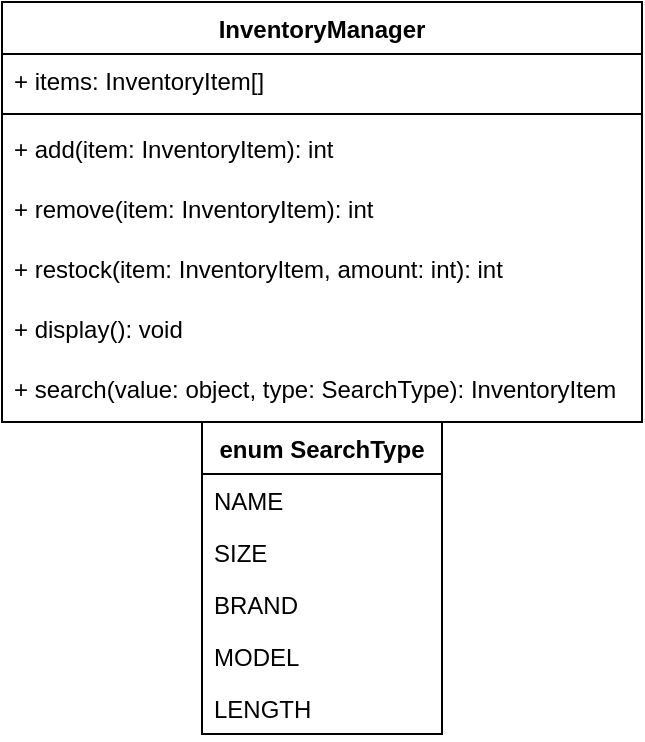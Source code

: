 <mxfile version="20.3.0" type="device"><diagram id="I2MgE4T2HLEvRAbVxoa3" name="Milestone"><mxGraphModel dx="926" dy="931" grid="1" gridSize="10" guides="1" tooltips="1" connect="1" arrows="1" fold="1" page="1" pageScale="1" pageWidth="850" pageHeight="1100" math="0" shadow="0"><root><mxCell id="0"/><mxCell id="1" parent="0"/><mxCell id="mdKIUPPyO5ctln4PsmIo-1" value="InventoryManager" style="swimlane;fontStyle=1;align=center;verticalAlign=top;childLayout=stackLayout;horizontal=1;startSize=26;horizontalStack=0;resizeParent=1;resizeParentMax=0;resizeLast=0;collapsible=1;marginBottom=0;" vertex="1" parent="1"><mxGeometry width="320" height="210" as="geometry"/></mxCell><mxCell id="mdKIUPPyO5ctln4PsmIo-2" value="+ items: InventoryItem[]" style="text;strokeColor=none;fillColor=none;align=left;verticalAlign=top;spacingLeft=4;spacingRight=4;overflow=hidden;rotatable=0;points=[[0,0.5],[1,0.5]];portConstraint=eastwest;" vertex="1" parent="mdKIUPPyO5ctln4PsmIo-1"><mxGeometry y="26" width="320" height="26" as="geometry"/></mxCell><mxCell id="mdKIUPPyO5ctln4PsmIo-3" value="" style="line;strokeWidth=1;fillColor=none;align=left;verticalAlign=middle;spacingTop=-1;spacingLeft=3;spacingRight=3;rotatable=0;labelPosition=right;points=[];portConstraint=eastwest;strokeColor=inherit;" vertex="1" parent="mdKIUPPyO5ctln4PsmIo-1"><mxGeometry y="52" width="320" height="8" as="geometry"/></mxCell><mxCell id="mdKIUPPyO5ctln4PsmIo-4" value="+ add(item: InventoryItem): int" style="text;strokeColor=none;fillColor=none;align=left;verticalAlign=top;spacingLeft=4;spacingRight=4;overflow=hidden;rotatable=0;points=[[0,0.5],[1,0.5]];portConstraint=eastwest;" vertex="1" parent="mdKIUPPyO5ctln4PsmIo-1"><mxGeometry y="60" width="320" height="30" as="geometry"/></mxCell><mxCell id="mdKIUPPyO5ctln4PsmIo-6" value="+ remove(item: InventoryItem): int" style="text;strokeColor=none;fillColor=none;align=left;verticalAlign=top;spacingLeft=4;spacingRight=4;overflow=hidden;rotatable=0;points=[[0,0.5],[1,0.5]];portConstraint=eastwest;" vertex="1" parent="mdKIUPPyO5ctln4PsmIo-1"><mxGeometry y="90" width="320" height="30" as="geometry"/></mxCell><mxCell id="mdKIUPPyO5ctln4PsmIo-7" value="+ restock(item: InventoryItem, amount: int): int" style="text;strokeColor=none;fillColor=none;align=left;verticalAlign=top;spacingLeft=4;spacingRight=4;overflow=hidden;rotatable=0;points=[[0,0.5],[1,0.5]];portConstraint=eastwest;" vertex="1" parent="mdKIUPPyO5ctln4PsmIo-1"><mxGeometry y="120" width="320" height="30" as="geometry"/></mxCell><mxCell id="mdKIUPPyO5ctln4PsmIo-8" value="+ display(): void" style="text;strokeColor=none;fillColor=none;align=left;verticalAlign=top;spacingLeft=4;spacingRight=4;overflow=hidden;rotatable=0;points=[[0,0.5],[1,0.5]];portConstraint=eastwest;" vertex="1" parent="mdKIUPPyO5ctln4PsmIo-1"><mxGeometry y="150" width="320" height="30" as="geometry"/></mxCell><mxCell id="mdKIUPPyO5ctln4PsmIo-17" value="+ search(value: object, type: SearchType): InventoryItem" style="text;strokeColor=none;fillColor=none;align=left;verticalAlign=top;spacingLeft=4;spacingRight=4;overflow=hidden;rotatable=0;points=[[0,0.5],[1,0.5]];portConstraint=eastwest;" vertex="1" parent="mdKIUPPyO5ctln4PsmIo-1"><mxGeometry y="180" width="320" height="30" as="geometry"/></mxCell><mxCell id="mdKIUPPyO5ctln4PsmIo-18" value="enum SearchType" style="swimlane;fontStyle=1;align=center;verticalAlign=top;childLayout=stackLayout;horizontal=1;startSize=26;horizontalStack=0;resizeParent=1;resizeParentMax=0;resizeLast=0;collapsible=1;marginBottom=0;" vertex="1" parent="1"><mxGeometry x="100" y="210" width="120" height="156" as="geometry"/></mxCell><mxCell id="mdKIUPPyO5ctln4PsmIo-19" value="NAME" style="text;strokeColor=none;fillColor=none;align=left;verticalAlign=top;spacingLeft=4;spacingRight=4;overflow=hidden;rotatable=0;points=[[0,0.5],[1,0.5]];portConstraint=eastwest;" vertex="1" parent="mdKIUPPyO5ctln4PsmIo-18"><mxGeometry y="26" width="120" height="26" as="geometry"/></mxCell><mxCell id="mdKIUPPyO5ctln4PsmIo-25" value="SIZE" style="text;strokeColor=none;fillColor=none;align=left;verticalAlign=top;spacingLeft=4;spacingRight=4;overflow=hidden;rotatable=0;points=[[0,0.5],[1,0.5]];portConstraint=eastwest;" vertex="1" parent="mdKIUPPyO5ctln4PsmIo-18"><mxGeometry y="52" width="120" height="26" as="geometry"/></mxCell><mxCell id="mdKIUPPyO5ctln4PsmIo-26" value="BRAND" style="text;strokeColor=none;fillColor=none;align=left;verticalAlign=top;spacingLeft=4;spacingRight=4;overflow=hidden;rotatable=0;points=[[0,0.5],[1,0.5]];portConstraint=eastwest;" vertex="1" parent="mdKIUPPyO5ctln4PsmIo-18"><mxGeometry y="78" width="120" height="26" as="geometry"/></mxCell><mxCell id="mdKIUPPyO5ctln4PsmIo-27" value="MODEL" style="text;strokeColor=none;fillColor=none;align=left;verticalAlign=top;spacingLeft=4;spacingRight=4;overflow=hidden;rotatable=0;points=[[0,0.5],[1,0.5]];portConstraint=eastwest;" vertex="1" parent="mdKIUPPyO5ctln4PsmIo-18"><mxGeometry y="104" width="120" height="26" as="geometry"/></mxCell><mxCell id="mdKIUPPyO5ctln4PsmIo-28" value="LENGTH" style="text;strokeColor=none;fillColor=none;align=left;verticalAlign=top;spacingLeft=4;spacingRight=4;overflow=hidden;rotatable=0;points=[[0,0.5],[1,0.5]];portConstraint=eastwest;" vertex="1" parent="mdKIUPPyO5ctln4PsmIo-18"><mxGeometry y="130" width="120" height="26" as="geometry"/></mxCell></root></mxGraphModel></diagram></mxfile>